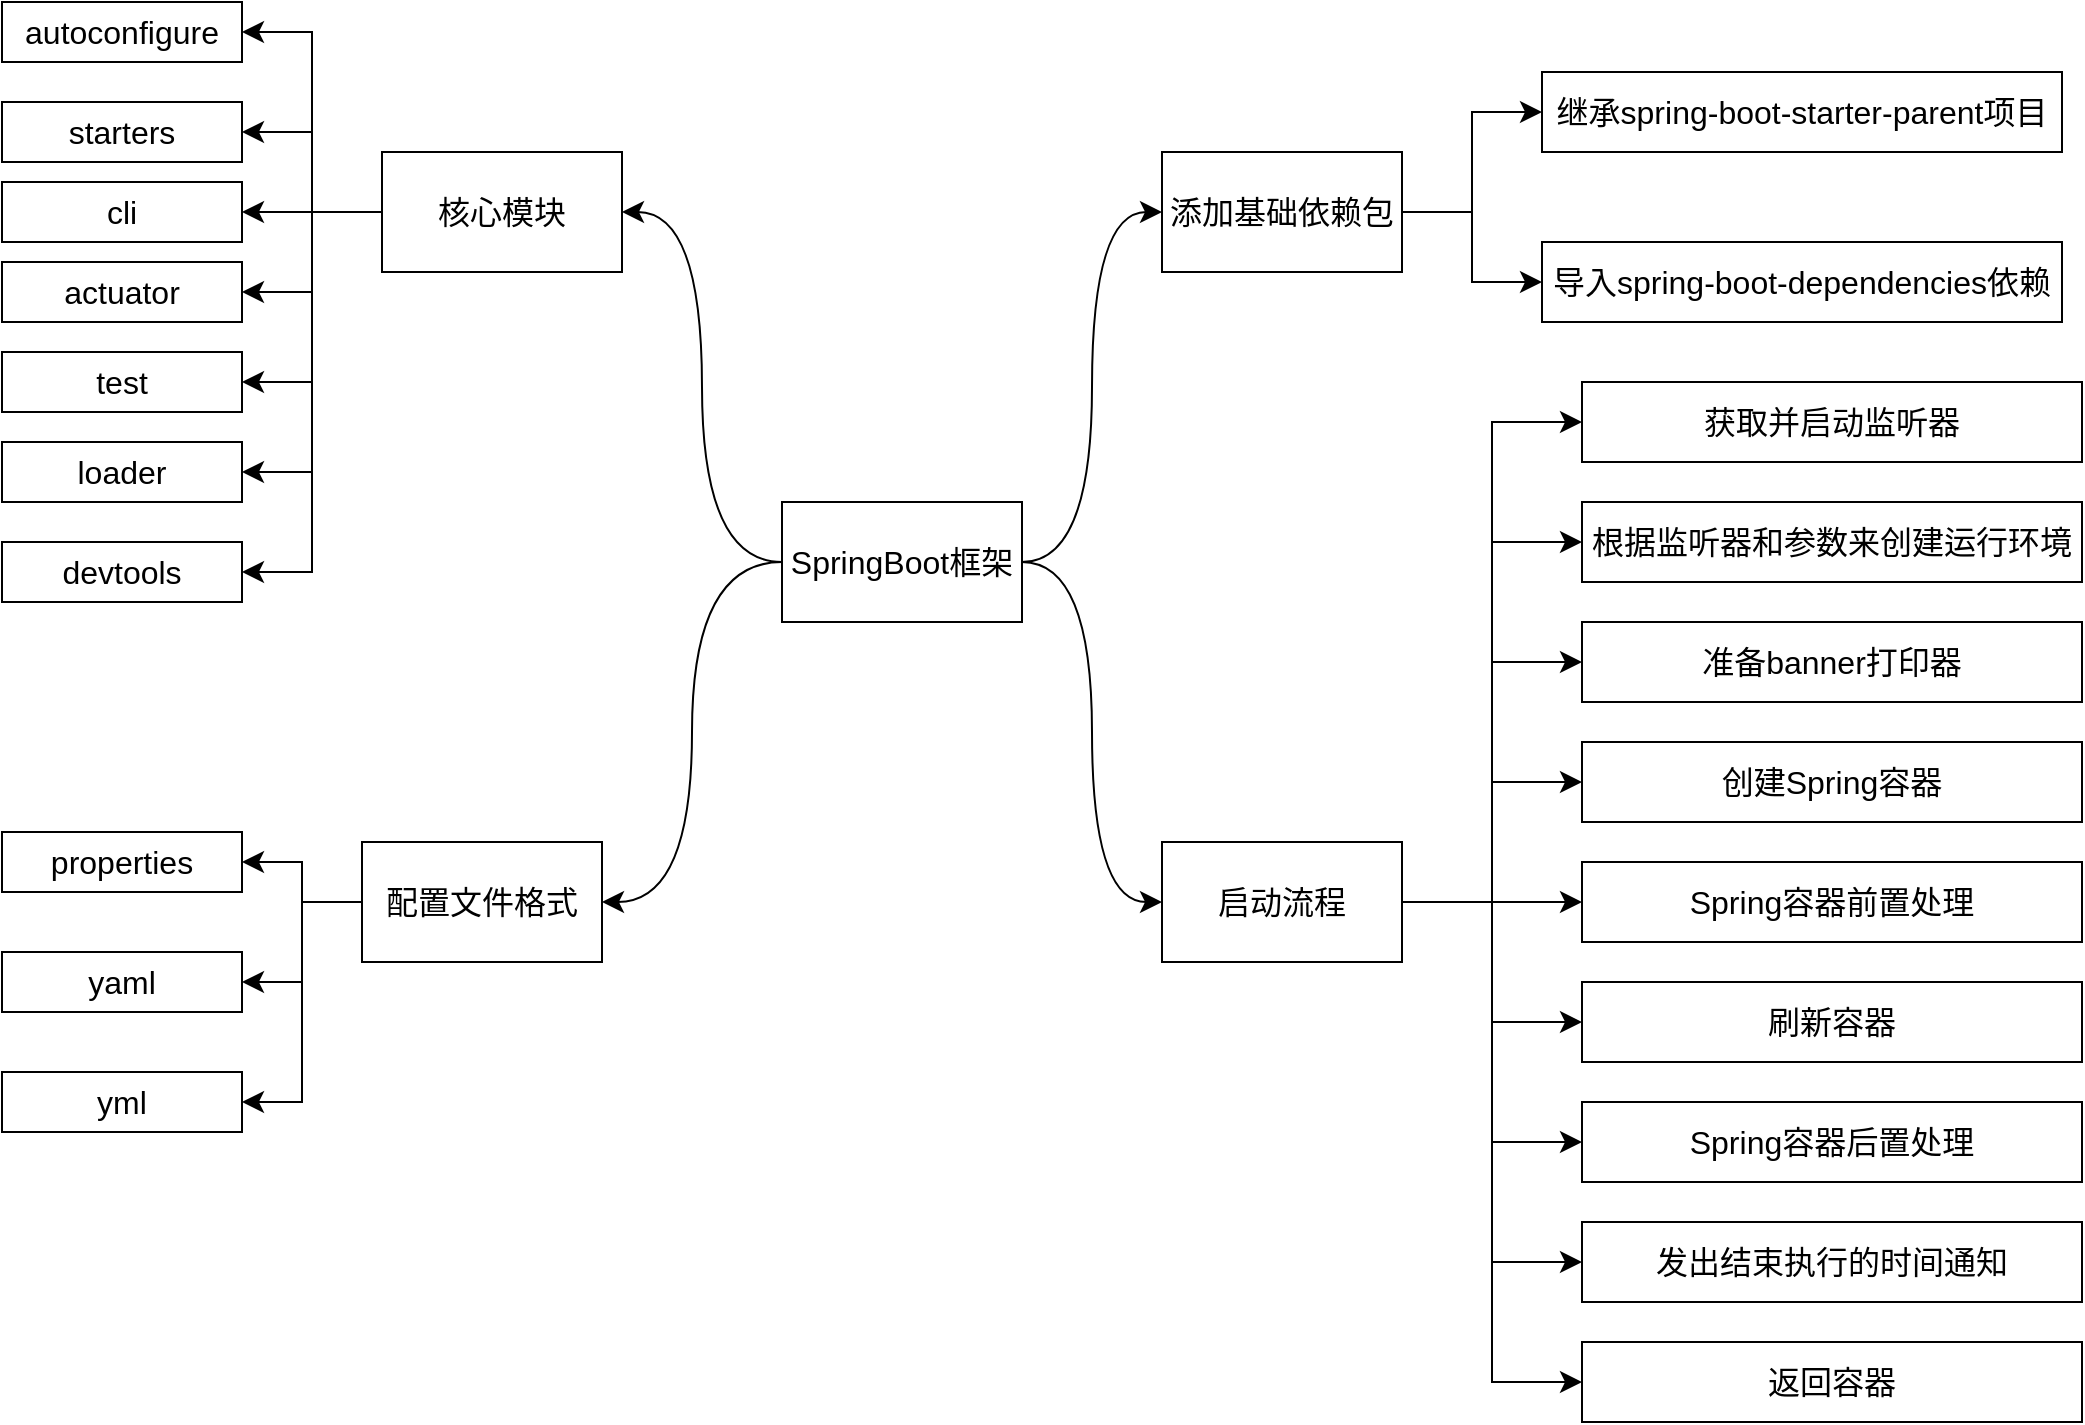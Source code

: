 <mxfile version="25.0.3">
  <diagram name="第 1 页" id="AxOUmrifM-IOtfebfmQq">
    <mxGraphModel dx="2078" dy="1378" grid="1" gridSize="10" guides="1" tooltips="1" connect="1" arrows="1" fold="1" page="0" pageScale="1" pageWidth="5000" pageHeight="5000" math="0" shadow="0">
      <root>
        <mxCell id="0" />
        <mxCell id="1" parent="0" />
        <mxCell id="5O7YW4QzNlTuXjikIeBW-30" style="edgeStyle=orthogonalEdgeStyle;rounded=0;orthogonalLoop=1;jettySize=auto;html=1;entryX=1;entryY=0.5;entryDx=0;entryDy=0;fontSize=16;startSize=8;endSize=8;curved=1;" edge="1" parent="1" source="5O7YW4QzNlTuXjikIeBW-1" target="5O7YW4QzNlTuXjikIeBW-2">
          <mxGeometry relative="1" as="geometry" />
        </mxCell>
        <mxCell id="5O7YW4QzNlTuXjikIeBW-31" style="edgeStyle=orthogonalEdgeStyle;curved=1;rounded=0;orthogonalLoop=1;jettySize=auto;html=1;entryX=1;entryY=0.5;entryDx=0;entryDy=0;fontSize=16;startSize=8;endSize=8;" edge="1" parent="1" source="5O7YW4QzNlTuXjikIeBW-1" target="5O7YW4QzNlTuXjikIeBW-11">
          <mxGeometry relative="1" as="geometry" />
        </mxCell>
        <mxCell id="5O7YW4QzNlTuXjikIeBW-32" style="edgeStyle=orthogonalEdgeStyle;curved=1;rounded=0;orthogonalLoop=1;jettySize=auto;html=1;entryX=0;entryY=0.5;entryDx=0;entryDy=0;fontSize=16;startSize=8;endSize=8;" edge="1" parent="1" source="5O7YW4QzNlTuXjikIeBW-1" target="5O7YW4QzNlTuXjikIeBW-20">
          <mxGeometry relative="1" as="geometry" />
        </mxCell>
        <mxCell id="5O7YW4QzNlTuXjikIeBW-33" style="edgeStyle=orthogonalEdgeStyle;curved=1;rounded=0;orthogonalLoop=1;jettySize=auto;html=1;entryX=0;entryY=0.5;entryDx=0;entryDy=0;fontSize=16;startSize=8;endSize=8;" edge="1" parent="1" source="5O7YW4QzNlTuXjikIeBW-1" target="5O7YW4QzNlTuXjikIeBW-17">
          <mxGeometry relative="1" as="geometry" />
        </mxCell>
        <mxCell id="5O7YW4QzNlTuXjikIeBW-1" value="SpringBoot框架" style="rounded=0;whiteSpace=wrap;html=1;fontSize=16;" vertex="1" parent="1">
          <mxGeometry x="160" y="160" width="120" height="60" as="geometry" />
        </mxCell>
        <mxCell id="5O7YW4QzNlTuXjikIeBW-34" style="edgeStyle=orthogonalEdgeStyle;rounded=0;orthogonalLoop=1;jettySize=auto;html=1;entryX=1;entryY=0.5;entryDx=0;entryDy=0;fontSize=16;startSize=8;endSize=8;" edge="1" parent="1" source="5O7YW4QzNlTuXjikIeBW-2" target="5O7YW4QzNlTuXjikIeBW-3">
          <mxGeometry relative="1" as="geometry" />
        </mxCell>
        <mxCell id="5O7YW4QzNlTuXjikIeBW-35" style="edgeStyle=orthogonalEdgeStyle;rounded=0;orthogonalLoop=1;jettySize=auto;html=1;entryX=1;entryY=0.5;entryDx=0;entryDy=0;fontSize=16;startSize=8;endSize=8;" edge="1" parent="1" source="5O7YW4QzNlTuXjikIeBW-2" target="5O7YW4QzNlTuXjikIeBW-4">
          <mxGeometry relative="1" as="geometry" />
        </mxCell>
        <mxCell id="5O7YW4QzNlTuXjikIeBW-36" style="edgeStyle=orthogonalEdgeStyle;rounded=0;orthogonalLoop=1;jettySize=auto;html=1;entryX=1;entryY=0.5;entryDx=0;entryDy=0;fontSize=16;startSize=8;endSize=8;" edge="1" parent="1" source="5O7YW4QzNlTuXjikIeBW-2" target="5O7YW4QzNlTuXjikIeBW-5">
          <mxGeometry relative="1" as="geometry" />
        </mxCell>
        <mxCell id="5O7YW4QzNlTuXjikIeBW-37" style="edgeStyle=orthogonalEdgeStyle;rounded=0;orthogonalLoop=1;jettySize=auto;html=1;entryX=1;entryY=0.5;entryDx=0;entryDy=0;fontSize=16;startSize=8;endSize=8;" edge="1" parent="1" source="5O7YW4QzNlTuXjikIeBW-2" target="5O7YW4QzNlTuXjikIeBW-6">
          <mxGeometry relative="1" as="geometry" />
        </mxCell>
        <mxCell id="5O7YW4QzNlTuXjikIeBW-39" style="edgeStyle=orthogonalEdgeStyle;rounded=0;orthogonalLoop=1;jettySize=auto;html=1;entryX=1;entryY=0.5;entryDx=0;entryDy=0;fontSize=16;startSize=8;endSize=8;" edge="1" parent="1" source="5O7YW4QzNlTuXjikIeBW-2" target="5O7YW4QzNlTuXjikIeBW-7">
          <mxGeometry relative="1" as="geometry" />
        </mxCell>
        <mxCell id="5O7YW4QzNlTuXjikIeBW-40" style="edgeStyle=orthogonalEdgeStyle;rounded=0;orthogonalLoop=1;jettySize=auto;html=1;entryX=1;entryY=0.5;entryDx=0;entryDy=0;fontSize=16;startSize=8;endSize=8;" edge="1" parent="1" source="5O7YW4QzNlTuXjikIeBW-2" target="5O7YW4QzNlTuXjikIeBW-8">
          <mxGeometry relative="1" as="geometry" />
        </mxCell>
        <mxCell id="5O7YW4QzNlTuXjikIeBW-41" style="edgeStyle=orthogonalEdgeStyle;rounded=0;orthogonalLoop=1;jettySize=auto;html=1;entryX=1;entryY=0.5;entryDx=0;entryDy=0;fontSize=16;startSize=8;endSize=8;" edge="1" parent="1" source="5O7YW4QzNlTuXjikIeBW-2" target="5O7YW4QzNlTuXjikIeBW-10">
          <mxGeometry relative="1" as="geometry" />
        </mxCell>
        <mxCell id="5O7YW4QzNlTuXjikIeBW-2" value="核心模块" style="rounded=0;whiteSpace=wrap;html=1;fontSize=16;" vertex="1" parent="1">
          <mxGeometry x="-40" y="-15" width="120" height="60" as="geometry" />
        </mxCell>
        <mxCell id="5O7YW4QzNlTuXjikIeBW-3" value="autoconfigure" style="rounded=0;whiteSpace=wrap;html=1;fontSize=16;" vertex="1" parent="1">
          <mxGeometry x="-230" y="-90" width="120" height="30" as="geometry" />
        </mxCell>
        <mxCell id="5O7YW4QzNlTuXjikIeBW-4" value="starters" style="rounded=0;whiteSpace=wrap;html=1;fontSize=16;" vertex="1" parent="1">
          <mxGeometry x="-230" y="-40" width="120" height="30" as="geometry" />
        </mxCell>
        <mxCell id="5O7YW4QzNlTuXjikIeBW-5" value="cli" style="rounded=0;whiteSpace=wrap;html=1;fontSize=16;" vertex="1" parent="1">
          <mxGeometry x="-230" width="120" height="30" as="geometry" />
        </mxCell>
        <mxCell id="5O7YW4QzNlTuXjikIeBW-6" value="actuator" style="rounded=0;whiteSpace=wrap;html=1;fontSize=16;" vertex="1" parent="1">
          <mxGeometry x="-230" y="40" width="120" height="30" as="geometry" />
        </mxCell>
        <mxCell id="5O7YW4QzNlTuXjikIeBW-7" value="test" style="rounded=0;whiteSpace=wrap;html=1;fontSize=16;" vertex="1" parent="1">
          <mxGeometry x="-230" y="85" width="120" height="30" as="geometry" />
        </mxCell>
        <mxCell id="5O7YW4QzNlTuXjikIeBW-8" value="loader" style="rounded=0;whiteSpace=wrap;html=1;fontSize=16;" vertex="1" parent="1">
          <mxGeometry x="-230" y="130" width="120" height="30" as="geometry" />
        </mxCell>
        <mxCell id="5O7YW4QzNlTuXjikIeBW-10" value="devtools" style="rounded=0;whiteSpace=wrap;html=1;fontSize=16;" vertex="1" parent="1">
          <mxGeometry x="-230" y="180" width="120" height="30" as="geometry" />
        </mxCell>
        <mxCell id="5O7YW4QzNlTuXjikIeBW-42" style="edgeStyle=orthogonalEdgeStyle;rounded=0;orthogonalLoop=1;jettySize=auto;html=1;entryX=1;entryY=0.5;entryDx=0;entryDy=0;fontSize=16;startSize=8;endSize=8;" edge="1" parent="1" source="5O7YW4QzNlTuXjikIeBW-11" target="5O7YW4QzNlTuXjikIeBW-13">
          <mxGeometry relative="1" as="geometry" />
        </mxCell>
        <mxCell id="5O7YW4QzNlTuXjikIeBW-43" style="edgeStyle=orthogonalEdgeStyle;rounded=0;orthogonalLoop=1;jettySize=auto;html=1;entryX=1;entryY=0.5;entryDx=0;entryDy=0;fontSize=16;startSize=8;endSize=8;" edge="1" parent="1" source="5O7YW4QzNlTuXjikIeBW-11" target="5O7YW4QzNlTuXjikIeBW-14">
          <mxGeometry relative="1" as="geometry" />
        </mxCell>
        <mxCell id="5O7YW4QzNlTuXjikIeBW-44" style="edgeStyle=orthogonalEdgeStyle;rounded=0;orthogonalLoop=1;jettySize=auto;html=1;entryX=1;entryY=0.5;entryDx=0;entryDy=0;fontSize=16;startSize=8;endSize=8;" edge="1" parent="1" source="5O7YW4QzNlTuXjikIeBW-11" target="5O7YW4QzNlTuXjikIeBW-15">
          <mxGeometry relative="1" as="geometry" />
        </mxCell>
        <mxCell id="5O7YW4QzNlTuXjikIeBW-11" value="配置文件格式" style="rounded=0;whiteSpace=wrap;html=1;fontSize=16;" vertex="1" parent="1">
          <mxGeometry x="-50" y="330" width="120" height="60" as="geometry" />
        </mxCell>
        <mxCell id="5O7YW4QzNlTuXjikIeBW-13" value="properties" style="rounded=0;whiteSpace=wrap;html=1;fontSize=16;" vertex="1" parent="1">
          <mxGeometry x="-230" y="325" width="120" height="30" as="geometry" />
        </mxCell>
        <mxCell id="5O7YW4QzNlTuXjikIeBW-14" value="yaml" style="rounded=0;whiteSpace=wrap;html=1;fontSize=16;" vertex="1" parent="1">
          <mxGeometry x="-230" y="385" width="120" height="30" as="geometry" />
        </mxCell>
        <mxCell id="5O7YW4QzNlTuXjikIeBW-15" value="yml" style="rounded=0;whiteSpace=wrap;html=1;fontSize=16;" vertex="1" parent="1">
          <mxGeometry x="-230" y="445" width="120" height="30" as="geometry" />
        </mxCell>
        <mxCell id="5O7YW4QzNlTuXjikIeBW-46" style="edgeStyle=orthogonalEdgeStyle;rounded=0;orthogonalLoop=1;jettySize=auto;html=1;entryX=0;entryY=0.5;entryDx=0;entryDy=0;fontSize=16;startSize=8;endSize=8;" edge="1" parent="1" source="5O7YW4QzNlTuXjikIeBW-17" target="5O7YW4QzNlTuXjikIeBW-18">
          <mxGeometry relative="1" as="geometry" />
        </mxCell>
        <mxCell id="5O7YW4QzNlTuXjikIeBW-47" style="edgeStyle=orthogonalEdgeStyle;rounded=0;orthogonalLoop=1;jettySize=auto;html=1;entryX=0;entryY=0.5;entryDx=0;entryDy=0;fontSize=16;startSize=8;endSize=8;" edge="1" parent="1" source="5O7YW4QzNlTuXjikIeBW-17" target="5O7YW4QzNlTuXjikIeBW-19">
          <mxGeometry relative="1" as="geometry" />
        </mxCell>
        <mxCell id="5O7YW4QzNlTuXjikIeBW-17" value="添加基础依赖包" style="rounded=0;whiteSpace=wrap;html=1;fontSize=16;" vertex="1" parent="1">
          <mxGeometry x="350" y="-15" width="120" height="60" as="geometry" />
        </mxCell>
        <mxCell id="5O7YW4QzNlTuXjikIeBW-18" value="继承spring-boot-starter-parent项目" style="rounded=0;whiteSpace=wrap;html=1;fontSize=16;" vertex="1" parent="1">
          <mxGeometry x="540" y="-55" width="260" height="40" as="geometry" />
        </mxCell>
        <mxCell id="5O7YW4QzNlTuXjikIeBW-19" value="导入spring-boot-dependencies依赖" style="rounded=0;whiteSpace=wrap;html=1;fontSize=16;" vertex="1" parent="1">
          <mxGeometry x="540" y="30" width="260" height="40" as="geometry" />
        </mxCell>
        <mxCell id="5O7YW4QzNlTuXjikIeBW-48" style="edgeStyle=orthogonalEdgeStyle;rounded=0;orthogonalLoop=1;jettySize=auto;html=1;entryX=0;entryY=0.5;entryDx=0;entryDy=0;fontSize=16;startSize=8;endSize=8;" edge="1" parent="1" source="5O7YW4QzNlTuXjikIeBW-20" target="5O7YW4QzNlTuXjikIeBW-21">
          <mxGeometry relative="1" as="geometry" />
        </mxCell>
        <mxCell id="5O7YW4QzNlTuXjikIeBW-49" style="edgeStyle=orthogonalEdgeStyle;rounded=0;orthogonalLoop=1;jettySize=auto;html=1;entryX=0;entryY=0.5;entryDx=0;entryDy=0;fontSize=16;startSize=8;endSize=8;" edge="1" parent="1" source="5O7YW4QzNlTuXjikIeBW-20" target="5O7YW4QzNlTuXjikIeBW-24">
          <mxGeometry relative="1" as="geometry" />
        </mxCell>
        <mxCell id="5O7YW4QzNlTuXjikIeBW-50" style="edgeStyle=orthogonalEdgeStyle;rounded=0;orthogonalLoop=1;jettySize=auto;html=1;entryX=0;entryY=0.5;entryDx=0;entryDy=0;fontSize=16;startSize=8;endSize=8;" edge="1" parent="1" source="5O7YW4QzNlTuXjikIeBW-20" target="5O7YW4QzNlTuXjikIeBW-25">
          <mxGeometry relative="1" as="geometry" />
        </mxCell>
        <mxCell id="5O7YW4QzNlTuXjikIeBW-51" style="edgeStyle=orthogonalEdgeStyle;rounded=0;orthogonalLoop=1;jettySize=auto;html=1;entryX=0;entryY=0.5;entryDx=0;entryDy=0;fontSize=16;startSize=8;endSize=8;" edge="1" parent="1" source="5O7YW4QzNlTuXjikIeBW-20" target="5O7YW4QzNlTuXjikIeBW-26">
          <mxGeometry relative="1" as="geometry" />
        </mxCell>
        <mxCell id="5O7YW4QzNlTuXjikIeBW-52" style="edgeStyle=orthogonalEdgeStyle;rounded=0;orthogonalLoop=1;jettySize=auto;html=1;entryX=0;entryY=0.5;entryDx=0;entryDy=0;fontSize=16;startSize=8;endSize=8;" edge="1" parent="1" source="5O7YW4QzNlTuXjikIeBW-20" target="5O7YW4QzNlTuXjikIeBW-27">
          <mxGeometry relative="1" as="geometry" />
        </mxCell>
        <mxCell id="5O7YW4QzNlTuXjikIeBW-53" style="edgeStyle=orthogonalEdgeStyle;rounded=0;orthogonalLoop=1;jettySize=auto;html=1;entryX=0;entryY=0.5;entryDx=0;entryDy=0;fontSize=16;startSize=8;endSize=8;" edge="1" parent="1" source="5O7YW4QzNlTuXjikIeBW-20" target="5O7YW4QzNlTuXjikIeBW-23">
          <mxGeometry relative="1" as="geometry" />
        </mxCell>
        <mxCell id="5O7YW4QzNlTuXjikIeBW-54" style="edgeStyle=orthogonalEdgeStyle;rounded=0;orthogonalLoop=1;jettySize=auto;html=1;entryX=0;entryY=0.5;entryDx=0;entryDy=0;fontSize=16;startSize=8;endSize=8;" edge="1" parent="1" source="5O7YW4QzNlTuXjikIeBW-20" target="5O7YW4QzNlTuXjikIeBW-28">
          <mxGeometry relative="1" as="geometry" />
        </mxCell>
        <mxCell id="5O7YW4QzNlTuXjikIeBW-55" style="edgeStyle=orthogonalEdgeStyle;rounded=0;orthogonalLoop=1;jettySize=auto;html=1;entryX=0;entryY=0.5;entryDx=0;entryDy=0;fontSize=16;startSize=8;endSize=8;" edge="1" parent="1" source="5O7YW4QzNlTuXjikIeBW-20" target="5O7YW4QzNlTuXjikIeBW-29">
          <mxGeometry relative="1" as="geometry" />
        </mxCell>
        <mxCell id="5O7YW4QzNlTuXjikIeBW-56" style="edgeStyle=orthogonalEdgeStyle;rounded=0;orthogonalLoop=1;jettySize=auto;html=1;entryX=0;entryY=0.5;entryDx=0;entryDy=0;fontSize=16;startSize=8;endSize=8;" edge="1" parent="1" source="5O7YW4QzNlTuXjikIeBW-20" target="5O7YW4QzNlTuXjikIeBW-22">
          <mxGeometry relative="1" as="geometry" />
        </mxCell>
        <mxCell id="5O7YW4QzNlTuXjikIeBW-20" value="启动流程" style="rounded=0;whiteSpace=wrap;html=1;fontSize=16;" vertex="1" parent="1">
          <mxGeometry x="350" y="330" width="120" height="60" as="geometry" />
        </mxCell>
        <mxCell id="5O7YW4QzNlTuXjikIeBW-21" value="获取并启动监听器" style="rounded=0;whiteSpace=wrap;html=1;fontSize=16;" vertex="1" parent="1">
          <mxGeometry x="560" y="100" width="250" height="40" as="geometry" />
        </mxCell>
        <mxCell id="5O7YW4QzNlTuXjikIeBW-22" value="Spring容器后置处理" style="rounded=0;whiteSpace=wrap;html=1;fontSize=16;" vertex="1" parent="1">
          <mxGeometry x="560" y="460" width="250" height="40" as="geometry" />
        </mxCell>
        <mxCell id="5O7YW4QzNlTuXjikIeBW-23" value="刷新容器" style="rounded=0;whiteSpace=wrap;html=1;fontSize=16;" vertex="1" parent="1">
          <mxGeometry x="560" y="400" width="250" height="40" as="geometry" />
        </mxCell>
        <mxCell id="5O7YW4QzNlTuXjikIeBW-24" value="根据监听器和参数来创建运行环境" style="rounded=0;whiteSpace=wrap;html=1;fontSize=16;" vertex="1" parent="1">
          <mxGeometry x="560" y="160" width="250" height="40" as="geometry" />
        </mxCell>
        <mxCell id="5O7YW4QzNlTuXjikIeBW-25" value="准备banner打印器" style="rounded=0;whiteSpace=wrap;html=1;fontSize=16;" vertex="1" parent="1">
          <mxGeometry x="560" y="220" width="250" height="40" as="geometry" />
        </mxCell>
        <mxCell id="5O7YW4QzNlTuXjikIeBW-26" value="创建Spring容器" style="rounded=0;whiteSpace=wrap;html=1;fontSize=16;" vertex="1" parent="1">
          <mxGeometry x="560" y="280" width="250" height="40" as="geometry" />
        </mxCell>
        <mxCell id="5O7YW4QzNlTuXjikIeBW-27" value="Spring容器前置处理" style="rounded=0;whiteSpace=wrap;html=1;fontSize=16;" vertex="1" parent="1">
          <mxGeometry x="560" y="340" width="250" height="40" as="geometry" />
        </mxCell>
        <mxCell id="5O7YW4QzNlTuXjikIeBW-28" value="发出结束执行的时间通知" style="rounded=0;whiteSpace=wrap;html=1;fontSize=16;" vertex="1" parent="1">
          <mxGeometry x="560" y="520" width="250" height="40" as="geometry" />
        </mxCell>
        <mxCell id="5O7YW4QzNlTuXjikIeBW-29" value="返回容器" style="rounded=0;whiteSpace=wrap;html=1;fontSize=16;" vertex="1" parent="1">
          <mxGeometry x="560" y="580" width="250" height="40" as="geometry" />
        </mxCell>
      </root>
    </mxGraphModel>
  </diagram>
</mxfile>
